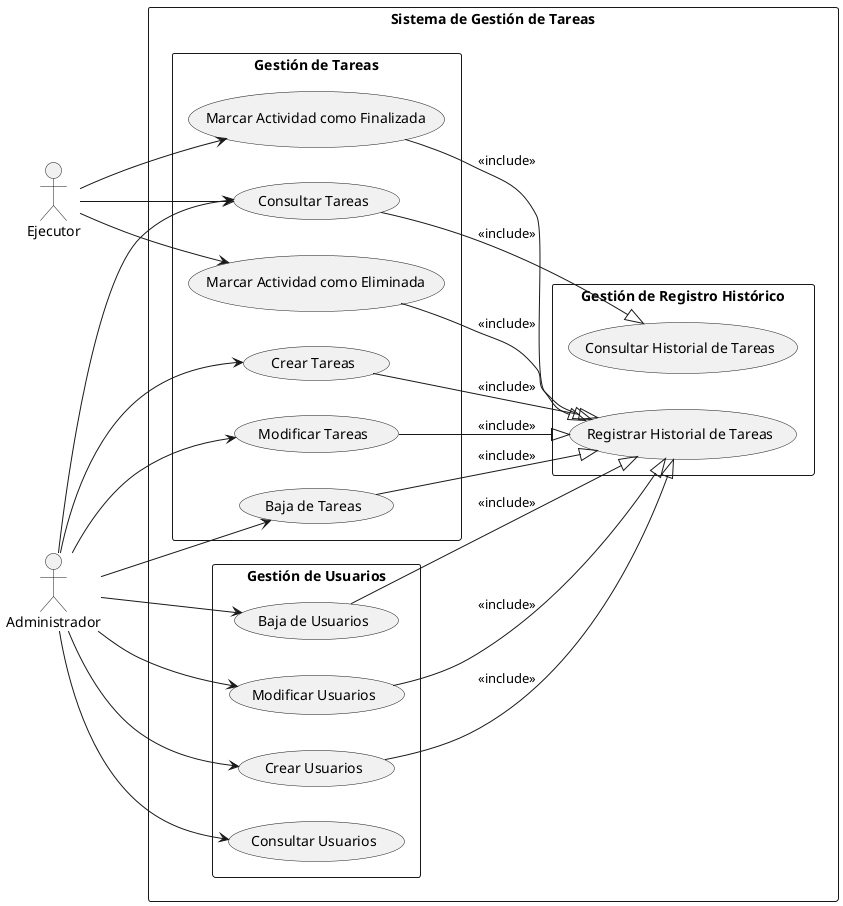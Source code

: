 @startuml

left to right direction

actor Administrador as Admin
actor Ejecutor as Executor


rectangle "Sistema de Gestión de Tareas" {
    rectangle "Gestión de Tareas" {
        usecase "Crear Tareas" as CrearTareas
        usecase "Modificar Tareas" as ModificarTareas
        usecase "Consultar Tareas" as ConsultarTareas
        usecase "Baja de Tareas" as BajaTareas
        usecase "Marcar Actividad como Finalizada" as FinalizarTarea
        usecase "Marcar Actividad como Eliminada" as EliminarTarea
    }

    rectangle "Gestión de Registro Histórico" {
        usecase "Registrar Historial de Tareas" as RegistrarHistorial
        usecase "Consultar Historial de Tareas" as ConsultarHistorial
    }

    rectangle "Gestión de Usuarios" {
        usecase "Crear Usuarios" as CrearUsuarios
        usecase "Modificar Usuarios" as ModificarUsuarios
        usecase "Consultar Usuarios" as ConsultarUsuarios
        usecase "Baja de Usuarios" as BajaUsuarios
    }

    Admin --> CrearTareas
    Admin --> ModificarTareas
    Admin --> ConsultarTareas
    Admin --> BajaTareas

    Admin --> CrearUsuarios
    Admin --> ConsultarUsuarios
    Admin --> ModificarUsuarios
    Admin --> BajaUsuarios

    Executor --> ConsultarTareas
    Executor --> FinalizarTarea
    Executor --> EliminarTarea


    ConsultarTareas --|> ConsultarHistorial : <<include>>
    ModificarTareas --|> RegistrarHistorial : <<include>>
    CrearTareas --|> RegistrarHistorial : <<include>>
    BajaTareas --|> RegistrarHistorial : <<include>>
    FinalizarTarea --|> RegistrarHistorial : <<include>>
    EliminarTarea --|> RegistrarHistorial : <<include>>

    CrearUsuarios --|> RegistrarHistorial : <<include>>
    ModificarUsuarios --|> RegistrarHistorial : <<include>>
    BajaUsuarios --|> RegistrarHistorial : <<include>>
}

@enduml

